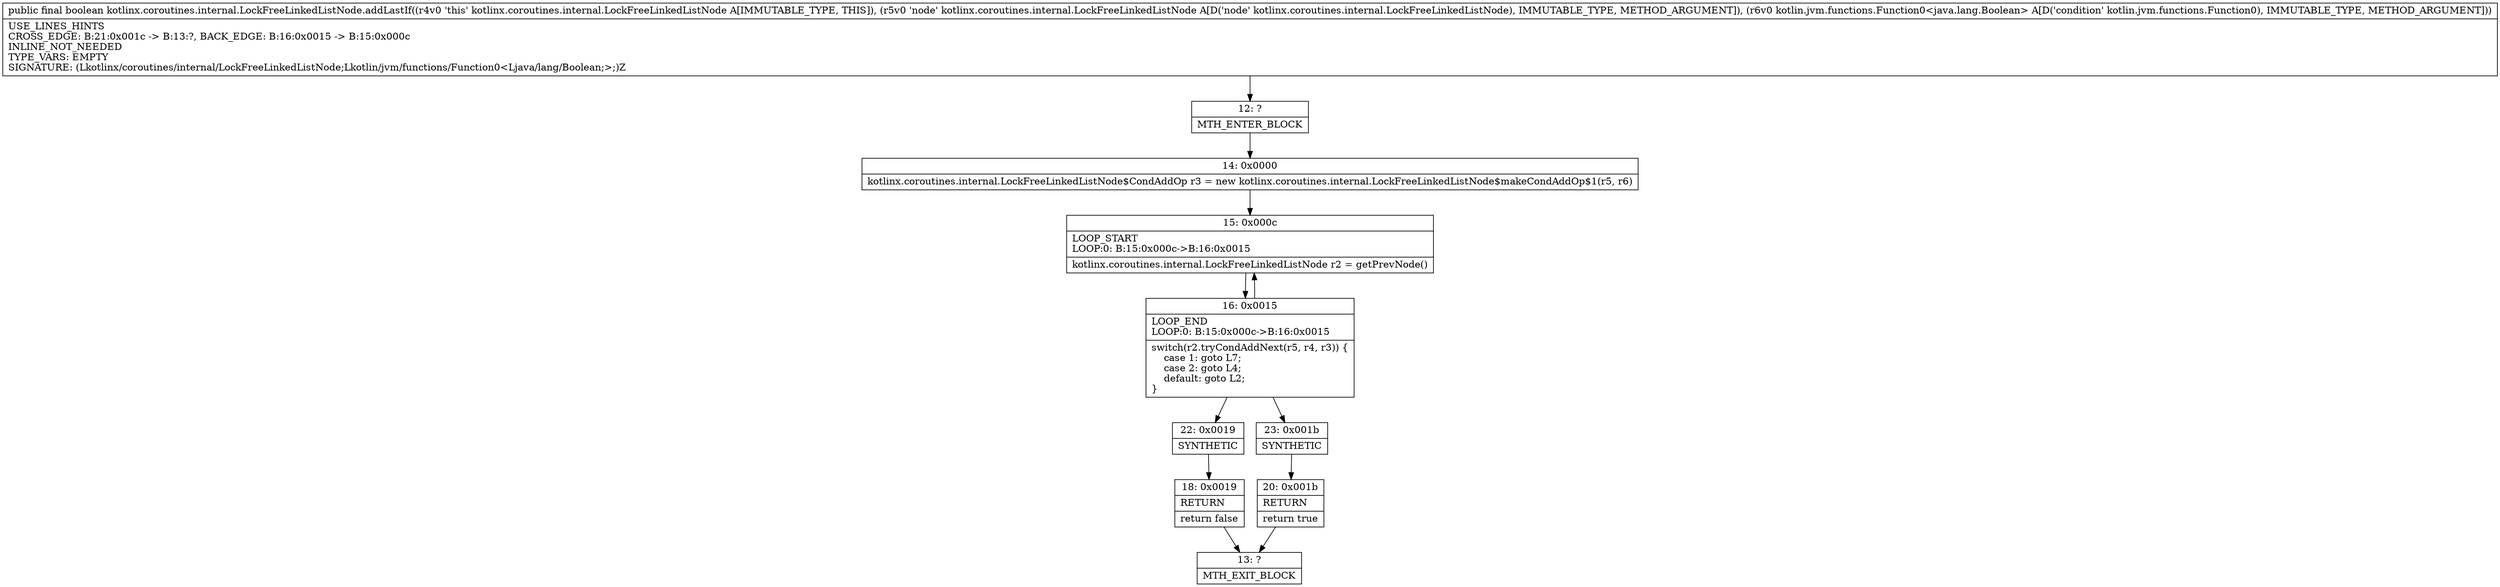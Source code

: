 digraph "CFG forkotlinx.coroutines.internal.LockFreeLinkedListNode.addLastIf(Lkotlinx\/coroutines\/internal\/LockFreeLinkedListNode;Lkotlin\/jvm\/functions\/Function0;)Z" {
Node_12 [shape=record,label="{12\:\ ?|MTH_ENTER_BLOCK\l}"];
Node_14 [shape=record,label="{14\:\ 0x0000|kotlinx.coroutines.internal.LockFreeLinkedListNode$CondAddOp r3 = new kotlinx.coroutines.internal.LockFreeLinkedListNode$makeCondAddOp$1(r5, r6)\l}"];
Node_15 [shape=record,label="{15\:\ 0x000c|LOOP_START\lLOOP:0: B:15:0x000c\-\>B:16:0x0015\l|kotlinx.coroutines.internal.LockFreeLinkedListNode r2 = getPrevNode()\l}"];
Node_16 [shape=record,label="{16\:\ 0x0015|LOOP_END\lLOOP:0: B:15:0x000c\-\>B:16:0x0015\l|switch(r2.tryCondAddNext(r5, r4, r3)) \{\l    case 1: goto L7;\l    case 2: goto L4;\l    default: goto L2;\l\}\l}"];
Node_22 [shape=record,label="{22\:\ 0x0019|SYNTHETIC\l}"];
Node_18 [shape=record,label="{18\:\ 0x0019|RETURN\l|return false\l}"];
Node_13 [shape=record,label="{13\:\ ?|MTH_EXIT_BLOCK\l}"];
Node_23 [shape=record,label="{23\:\ 0x001b|SYNTHETIC\l}"];
Node_20 [shape=record,label="{20\:\ 0x001b|RETURN\l|return true\l}"];
MethodNode[shape=record,label="{public final boolean kotlinx.coroutines.internal.LockFreeLinkedListNode.addLastIf((r4v0 'this' kotlinx.coroutines.internal.LockFreeLinkedListNode A[IMMUTABLE_TYPE, THIS]), (r5v0 'node' kotlinx.coroutines.internal.LockFreeLinkedListNode A[D('node' kotlinx.coroutines.internal.LockFreeLinkedListNode), IMMUTABLE_TYPE, METHOD_ARGUMENT]), (r6v0 kotlin.jvm.functions.Function0\<java.lang.Boolean\> A[D('condition' kotlin.jvm.functions.Function0), IMMUTABLE_TYPE, METHOD_ARGUMENT]))  | USE_LINES_HINTS\lCROSS_EDGE: B:21:0x001c \-\> B:13:?, BACK_EDGE: B:16:0x0015 \-\> B:15:0x000c\lINLINE_NOT_NEEDED\lTYPE_VARS: EMPTY\lSIGNATURE: (Lkotlinx\/coroutines\/internal\/LockFreeLinkedListNode;Lkotlin\/jvm\/functions\/Function0\<Ljava\/lang\/Boolean;\>;)Z\l}"];
MethodNode -> Node_12;Node_12 -> Node_14;
Node_14 -> Node_15;
Node_15 -> Node_16;
Node_16 -> Node_15;
Node_16 -> Node_22;
Node_16 -> Node_23;
Node_22 -> Node_18;
Node_18 -> Node_13;
Node_23 -> Node_20;
Node_20 -> Node_13;
}

